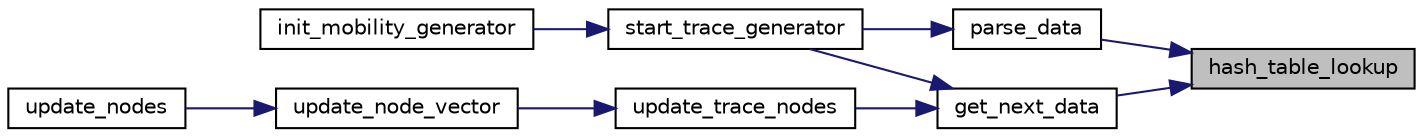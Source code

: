 digraph "hash_table_lookup"
{
 // LATEX_PDF_SIZE
  edge [fontname="Helvetica",fontsize="10",labelfontname="Helvetica",labelfontsize="10"];
  node [fontname="Helvetica",fontsize="10",shape=record];
  rankdir="RL";
  Node1 [label="hash_table_lookup",height=0.2,width=0.4,color="black", fillcolor="grey75", style="filled", fontcolor="black",tooltip=" "];
  Node1 -> Node2 [dir="back",color="midnightblue",fontsize="10",style="solid",fontname="Helvetica"];
  Node2 [label="get_next_data",height=0.2,width=0.4,color="black", fillcolor="white", style="filled",URL="$mobility__parser_8h.html#ae368ca134c5cf3664346cb39d0ef0570",tooltip=" "];
  Node2 -> Node3 [dir="back",color="midnightblue",fontsize="10",style="solid",fontname="Helvetica"];
  Node3 [label="start_trace_generator",height=0.2,width=0.4,color="black", fillcolor="white", style="filled",URL="$trace_8h.html#a4defec3e73acf83d808fe6b7c906dbcb",tooltip=" "];
  Node3 -> Node4 [dir="back",color="midnightblue",fontsize="10",style="solid",fontname="Helvetica"];
  Node4 [label="init_mobility_generator",height=0.2,width=0.4,color="black", fillcolor="white", style="filled",URL="$omg_8h.html#a118a966b6f480158dc1f780fc33b2175",tooltip=" "];
  Node2 -> Node5 [dir="back",color="midnightblue",fontsize="10",style="solid",fontname="Helvetica"];
  Node5 [label="update_trace_nodes",height=0.2,width=0.4,color="black", fillcolor="white", style="filled",URL="$trace_8h.html#a5952e43a233d4ea8e29bc63d52f924fa",tooltip=" "];
  Node5 -> Node6 [dir="back",color="midnightblue",fontsize="10",style="solid",fontname="Helvetica"];
  Node6 [label="update_node_vector",height=0.2,width=0.4,color="black", fillcolor="white", style="filled",URL="$omg_8c.html#af1eb82f7c88405592c1dfe8cadacbd86",tooltip="According to the mobility type, call the corresponding update function."];
  Node6 -> Node7 [dir="back",color="midnightblue",fontsize="10",style="solid",fontname="Helvetica"];
  Node7 [label="update_nodes",height=0.2,width=0.4,color="black", fillcolor="white", style="filled",URL="$omg_8h.html#ade4b5666fb98a0096c693f1f956488e0",tooltip="Update the positions of all the nodes, i.e all the non empty Node_Vectors. It calls update_node_vecto..."];
  Node1 -> Node8 [dir="back",color="midnightblue",fontsize="10",style="solid",fontname="Helvetica"];
  Node8 [label="parse_data",height=0.2,width=0.4,color="black", fillcolor="white", style="filled",URL="$mobility__parser_8h.html#abdd0b836b595ffef20390dd9cad5483e",tooltip=" "];
  Node8 -> Node3 [dir="back",color="midnightblue",fontsize="10",style="solid",fontname="Helvetica"];
}
